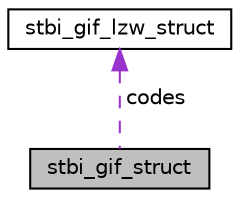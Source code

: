 digraph "stbi_gif_struct"
{
  edge [fontname="Helvetica",fontsize="10",labelfontname="Helvetica",labelfontsize="10"];
  node [fontname="Helvetica",fontsize="10",shape=record];
  Node1 [label="stbi_gif_struct",height=0.2,width=0.4,color="black", fillcolor="grey75", style="filled", fontcolor="black"];
  Node2 -> Node1 [dir="back",color="darkorchid3",fontsize="10",style="dashed",label=" codes" ,fontname="Helvetica"];
  Node2 [label="stbi_gif_lzw_struct",height=0.2,width=0.4,color="black", fillcolor="white", style="filled",URL="$structstbi__gif__lzw__struct.html"];
}
